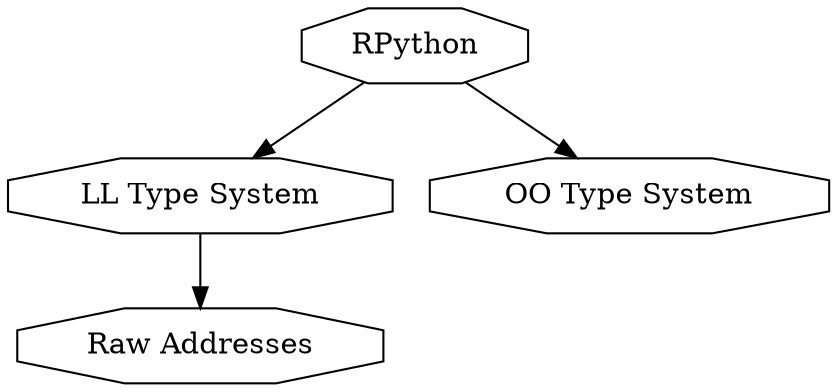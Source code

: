 digraph lattice {
    "RPython" [shape=octagon];
    "LL Type System" [shape=octagon];
    "OO Type System" [shape=octagon];
    "Raw Addresses" [shape=octagon];

    "RPython" -> "LL Type System" -> "Raw Addresses";
    "RPython" -> "OO Type System";
}
